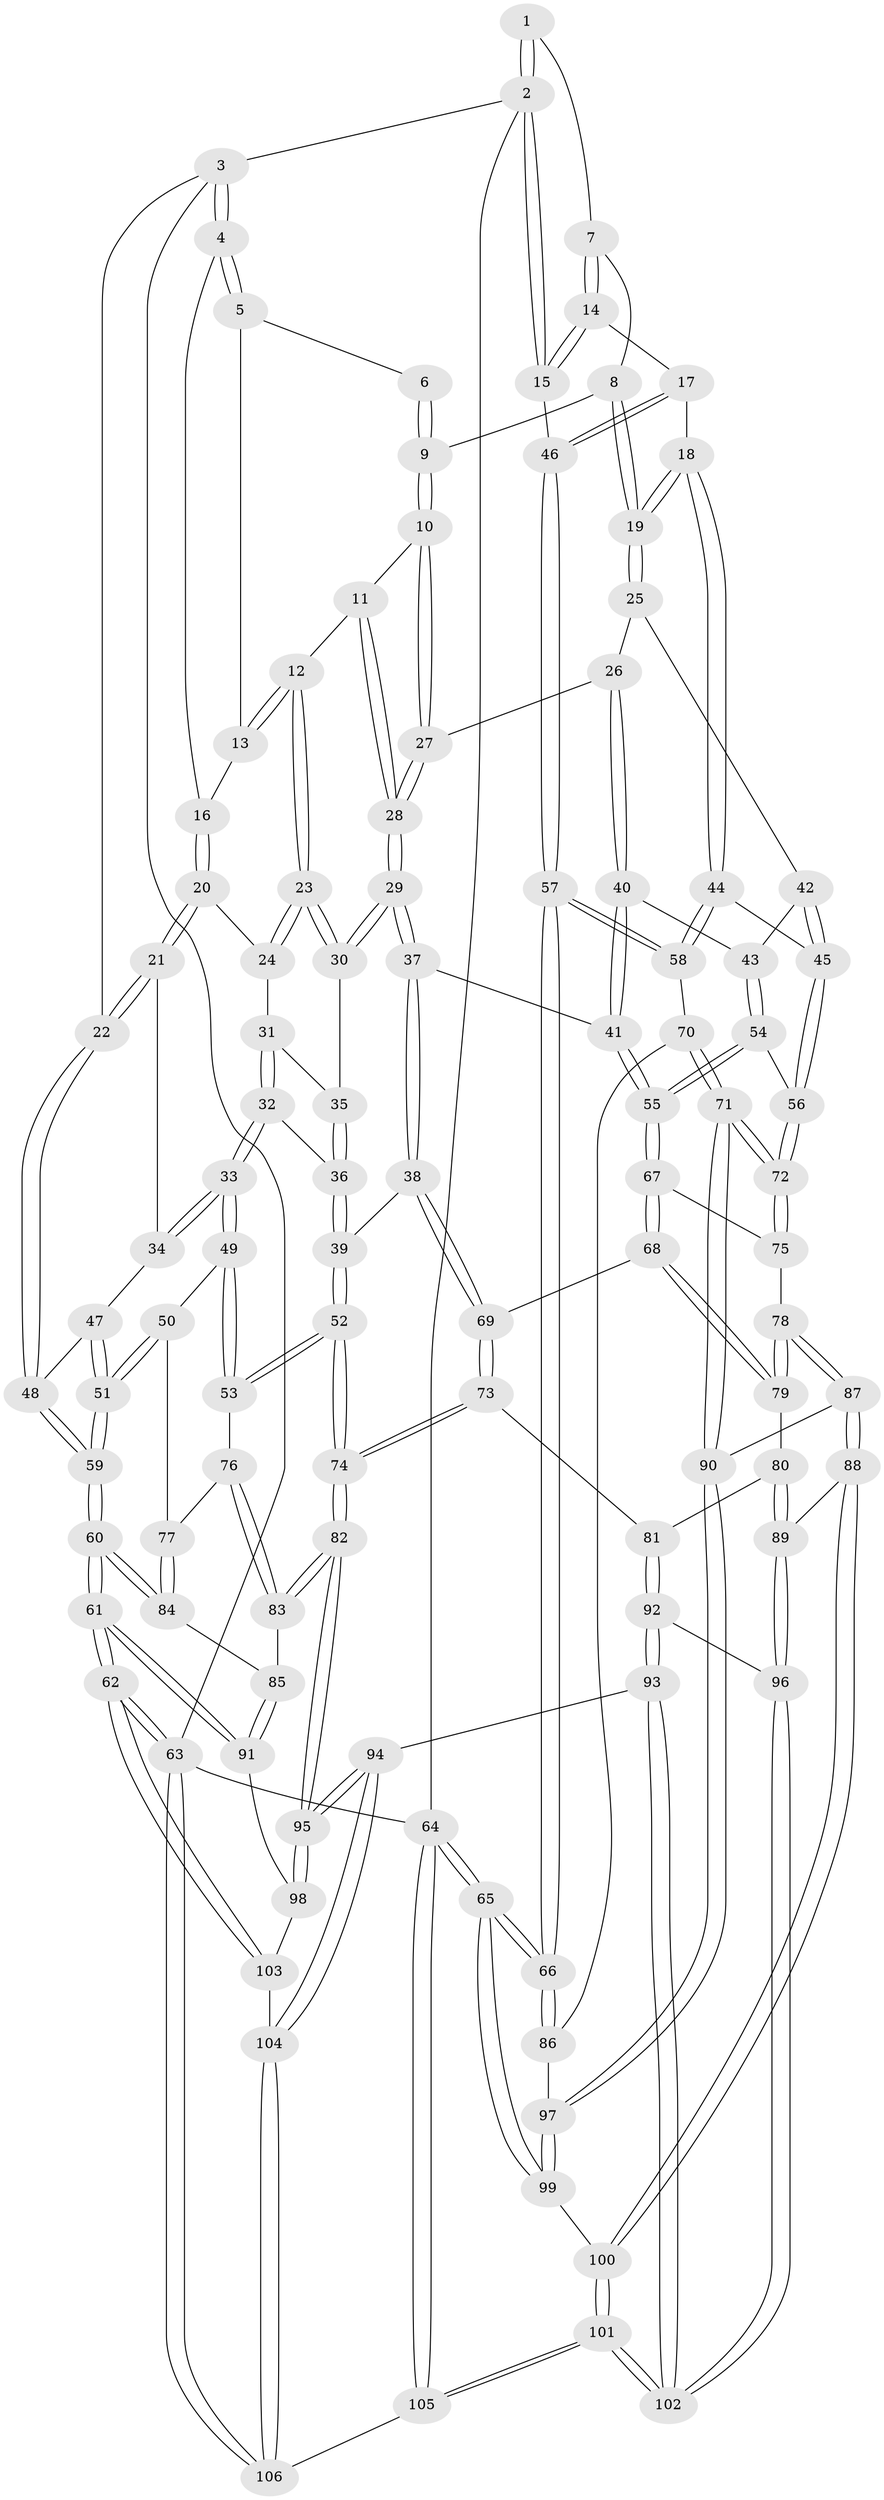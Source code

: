 // coarse degree distribution, {7: 0.023809523809523808, 4: 0.38095238095238093, 5: 0.35714285714285715, 3: 0.16666666666666666, 2: 0.023809523809523808, 9: 0.023809523809523808, 6: 0.023809523809523808}
// Generated by graph-tools (version 1.1) at 2025/21/03/04/25 18:21:24]
// undirected, 106 vertices, 262 edges
graph export_dot {
graph [start="1"]
  node [color=gray90,style=filled];
  1 [pos="+0.7558103224225743+0"];
  2 [pos="+1+0"];
  3 [pos="+0+0"];
  4 [pos="+0+0"];
  5 [pos="+0.1868782387239367+0"];
  6 [pos="+0.4432595896778482+0"];
  7 [pos="+0.7650324352975237+0.029389557782099243"];
  8 [pos="+0.7119969589548845+0.11093751223514885"];
  9 [pos="+0.49417076428679313+0.11472620035472422"];
  10 [pos="+0.48480517924684335+0.14045629371966947"];
  11 [pos="+0.477190216239754+0.14687921963733144"];
  12 [pos="+0.3619378945391295+0.17816702254446548"];
  13 [pos="+0.2858716587585718+0.12544456407989069"];
  14 [pos="+0.9204295386931842+0.1288658284440505"];
  15 [pos="+1+0"];
  16 [pos="+0.1919884456692605+0.18303672815913866"];
  17 [pos="+0.8557043908596521+0.2935775600613693"];
  18 [pos="+0.8135733026953428+0.33823897134928765"];
  19 [pos="+0.7528294557839788+0.29927647799795165"];
  20 [pos="+0.18408562836725528+0.2431740149984457"];
  21 [pos="+0.07377522166270259+0.2770788665653328"];
  22 [pos="+0+0.0176448746562637"];
  23 [pos="+0.3000009058334141+0.2688247657106805"];
  24 [pos="+0.20464745502898585+0.25558791016507026"];
  25 [pos="+0.6483478470364724+0.3047800702095606"];
  26 [pos="+0.6416181881761731+0.3036949902490019"];
  27 [pos="+0.6151064902796515+0.2901227848930719"];
  28 [pos="+0.43502979919100293+0.37405706402642125"];
  29 [pos="+0.4056465487499242+0.4253602517870209"];
  30 [pos="+0.32418961876443003+0.3221273969943484"];
  31 [pos="+0.20692124794108396+0.30314734816975264"];
  32 [pos="+0.18085432775646468+0.40907488098374084"];
  33 [pos="+0.16940732234716196+0.4232034133738807"];
  34 [pos="+0.09096719837504867+0.3709436409586491"];
  35 [pos="+0.2412974529791923+0.35996320212015664"];
  36 [pos="+0.23170646849381418+0.37907413281783353"];
  37 [pos="+0.40568620764689556+0.42653097204245366"];
  38 [pos="+0.4005763535435329+0.43728831002739216"];
  39 [pos="+0.39785637833072596+0.4399736567073303"];
  40 [pos="+0.5548430930117211+0.406903448156894"];
  41 [pos="+0.4848420428603843+0.4307945011853662"];
  42 [pos="+0.6266078902603969+0.39682756249924744"];
  43 [pos="+0.6128106115972844+0.4424076210943985"];
  44 [pos="+0.8231831170179381+0.3744154787135749"];
  45 [pos="+0.7058826989230276+0.4951852136552459"];
  46 [pos="+1+0.21540338578806492"];
  47 [pos="+0.08268301939476845+0.3796346580012967"];
  48 [pos="+0+0.35775044388984995"];
  49 [pos="+0.17596892435269343+0.4414939817899087"];
  50 [pos="+0.08560338151033829+0.5424873215479822"];
  51 [pos="+0+0.5313141760408343"];
  52 [pos="+0.3231762846273104+0.5310173043193968"];
  53 [pos="+0.3083649394481135+0.5298271136228305"];
  54 [pos="+0.6441015470975604+0.5236539207994746"];
  55 [pos="+0.6402512345275484+0.5272687912017948"];
  56 [pos="+0.7015690376271754+0.4997932883576668"];
  57 [pos="+1+0.506138509050222"];
  58 [pos="+0.9431554726036352+0.4870042313277878"];
  59 [pos="+0+0.5857790649841461"];
  60 [pos="+0+0.602484547679335"];
  61 [pos="+0+0.7454731011362941"];
  62 [pos="+0+1"];
  63 [pos="+0+1"];
  64 [pos="+1+1"];
  65 [pos="+1+1"];
  66 [pos="+1+0.7007834777761535"];
  67 [pos="+0.6375631484729112+0.5324498810236349"];
  68 [pos="+0.6226220858845394+0.5484373320136203"];
  69 [pos="+0.5323249519545392+0.5736226685587543"];
  70 [pos="+0.880366659232254+0.6019365772994082"];
  71 [pos="+0.8186814693743713+0.6742308135730359"];
  72 [pos="+0.8092595840583494+0.6645791090018198"];
  73 [pos="+0.48611512906803067+0.6742412196765468"];
  74 [pos="+0.36702447963509105+0.6819968896316871"];
  75 [pos="+0.6921697781184845+0.610067773075004"];
  76 [pos="+0.20866767971293373+0.5803214055356974"];
  77 [pos="+0.1480067506620936+0.5957664512535255"];
  78 [pos="+0.665767056981058+0.692047395707317"];
  79 [pos="+0.622729835539988+0.6763664607448795"];
  80 [pos="+0.6085015499849965+0.6832359784062427"];
  81 [pos="+0.5122628425868798+0.6920109172183355"];
  82 [pos="+0.3215429932683253+0.7705246169807815"];
  83 [pos="+0.2218114009287525+0.7196928019634243"];
  84 [pos="+0.13075259260695954+0.6904712395615338"];
  85 [pos="+0.13336416384676605+0.6954699967042638"];
  86 [pos="+1+0.7141832814804338"];
  87 [pos="+0.7055948957096921+0.7175017661538693"];
  88 [pos="+0.6257063415132182+0.8137525390260072"];
  89 [pos="+0.6049537799546015+0.8124331613344618"];
  90 [pos="+0.8089775197489514+0.720537506932518"];
  91 [pos="+0.08926441672467504+0.8007603042634894"];
  92 [pos="+0.5483509581088801+0.8246614317263039"];
  93 [pos="+0.3912133576017091+0.8684157191782607"];
  94 [pos="+0.32300201272753293+0.8476752656422243"];
  95 [pos="+0.32089546932177876+0.840666801900365"];
  96 [pos="+0.5520042972117652+0.8262391206685166"];
  97 [pos="+0.8365208866618076+0.7842541928852933"];
  98 [pos="+0.09676908894285895+0.811070188556729"];
  99 [pos="+0.8398511023060162+0.8283604823981676"];
  100 [pos="+0.7470211750222643+0.9162403532309344"];
  101 [pos="+0.6438974335738735+1"];
  102 [pos="+0.6211992750427133+1"];
  103 [pos="+0.09353814448010225+0.9011800945386015"];
  104 [pos="+0.26609683657532435+0.962580170409567"];
  105 [pos="+0.6452187510584183+1"];
  106 [pos="+0.23284616857607723+1"];
  1 -- 2;
  1 -- 2;
  1 -- 7;
  2 -- 3;
  2 -- 15;
  2 -- 15;
  2 -- 64;
  3 -- 4;
  3 -- 4;
  3 -- 22;
  3 -- 63;
  4 -- 5;
  4 -- 5;
  4 -- 16;
  5 -- 6;
  5 -- 13;
  6 -- 9;
  6 -- 9;
  7 -- 8;
  7 -- 14;
  7 -- 14;
  8 -- 9;
  8 -- 19;
  8 -- 19;
  9 -- 10;
  9 -- 10;
  10 -- 11;
  10 -- 27;
  10 -- 27;
  11 -- 12;
  11 -- 28;
  11 -- 28;
  12 -- 13;
  12 -- 13;
  12 -- 23;
  12 -- 23;
  13 -- 16;
  14 -- 15;
  14 -- 15;
  14 -- 17;
  15 -- 46;
  16 -- 20;
  16 -- 20;
  17 -- 18;
  17 -- 46;
  17 -- 46;
  18 -- 19;
  18 -- 19;
  18 -- 44;
  18 -- 44;
  19 -- 25;
  19 -- 25;
  20 -- 21;
  20 -- 21;
  20 -- 24;
  21 -- 22;
  21 -- 22;
  21 -- 34;
  22 -- 48;
  22 -- 48;
  23 -- 24;
  23 -- 24;
  23 -- 30;
  23 -- 30;
  24 -- 31;
  25 -- 26;
  25 -- 42;
  26 -- 27;
  26 -- 40;
  26 -- 40;
  27 -- 28;
  27 -- 28;
  28 -- 29;
  28 -- 29;
  29 -- 30;
  29 -- 30;
  29 -- 37;
  29 -- 37;
  30 -- 35;
  31 -- 32;
  31 -- 32;
  31 -- 35;
  32 -- 33;
  32 -- 33;
  32 -- 36;
  33 -- 34;
  33 -- 34;
  33 -- 49;
  33 -- 49;
  34 -- 47;
  35 -- 36;
  35 -- 36;
  36 -- 39;
  36 -- 39;
  37 -- 38;
  37 -- 38;
  37 -- 41;
  38 -- 39;
  38 -- 69;
  38 -- 69;
  39 -- 52;
  39 -- 52;
  40 -- 41;
  40 -- 41;
  40 -- 43;
  41 -- 55;
  41 -- 55;
  42 -- 43;
  42 -- 45;
  42 -- 45;
  43 -- 54;
  43 -- 54;
  44 -- 45;
  44 -- 58;
  44 -- 58;
  45 -- 56;
  45 -- 56;
  46 -- 57;
  46 -- 57;
  47 -- 48;
  47 -- 51;
  47 -- 51;
  48 -- 59;
  48 -- 59;
  49 -- 50;
  49 -- 53;
  49 -- 53;
  50 -- 51;
  50 -- 51;
  50 -- 77;
  51 -- 59;
  51 -- 59;
  52 -- 53;
  52 -- 53;
  52 -- 74;
  52 -- 74;
  53 -- 76;
  54 -- 55;
  54 -- 55;
  54 -- 56;
  55 -- 67;
  55 -- 67;
  56 -- 72;
  56 -- 72;
  57 -- 58;
  57 -- 58;
  57 -- 66;
  57 -- 66;
  58 -- 70;
  59 -- 60;
  59 -- 60;
  60 -- 61;
  60 -- 61;
  60 -- 84;
  60 -- 84;
  61 -- 62;
  61 -- 62;
  61 -- 91;
  61 -- 91;
  62 -- 63;
  62 -- 63;
  62 -- 103;
  62 -- 103;
  63 -- 106;
  63 -- 106;
  63 -- 64;
  64 -- 65;
  64 -- 65;
  64 -- 105;
  64 -- 105;
  65 -- 66;
  65 -- 66;
  65 -- 99;
  65 -- 99;
  66 -- 86;
  66 -- 86;
  67 -- 68;
  67 -- 68;
  67 -- 75;
  68 -- 69;
  68 -- 79;
  68 -- 79;
  69 -- 73;
  69 -- 73;
  70 -- 71;
  70 -- 71;
  70 -- 86;
  71 -- 72;
  71 -- 72;
  71 -- 90;
  71 -- 90;
  72 -- 75;
  72 -- 75;
  73 -- 74;
  73 -- 74;
  73 -- 81;
  74 -- 82;
  74 -- 82;
  75 -- 78;
  76 -- 77;
  76 -- 83;
  76 -- 83;
  77 -- 84;
  77 -- 84;
  78 -- 79;
  78 -- 79;
  78 -- 87;
  78 -- 87;
  79 -- 80;
  80 -- 81;
  80 -- 89;
  80 -- 89;
  81 -- 92;
  81 -- 92;
  82 -- 83;
  82 -- 83;
  82 -- 95;
  82 -- 95;
  83 -- 85;
  84 -- 85;
  85 -- 91;
  85 -- 91;
  86 -- 97;
  87 -- 88;
  87 -- 88;
  87 -- 90;
  88 -- 89;
  88 -- 100;
  88 -- 100;
  89 -- 96;
  89 -- 96;
  90 -- 97;
  90 -- 97;
  91 -- 98;
  92 -- 93;
  92 -- 93;
  92 -- 96;
  93 -- 94;
  93 -- 102;
  93 -- 102;
  94 -- 95;
  94 -- 95;
  94 -- 104;
  94 -- 104;
  95 -- 98;
  95 -- 98;
  96 -- 102;
  96 -- 102;
  97 -- 99;
  97 -- 99;
  98 -- 103;
  99 -- 100;
  100 -- 101;
  100 -- 101;
  101 -- 102;
  101 -- 102;
  101 -- 105;
  101 -- 105;
  103 -- 104;
  104 -- 106;
  104 -- 106;
  105 -- 106;
}
